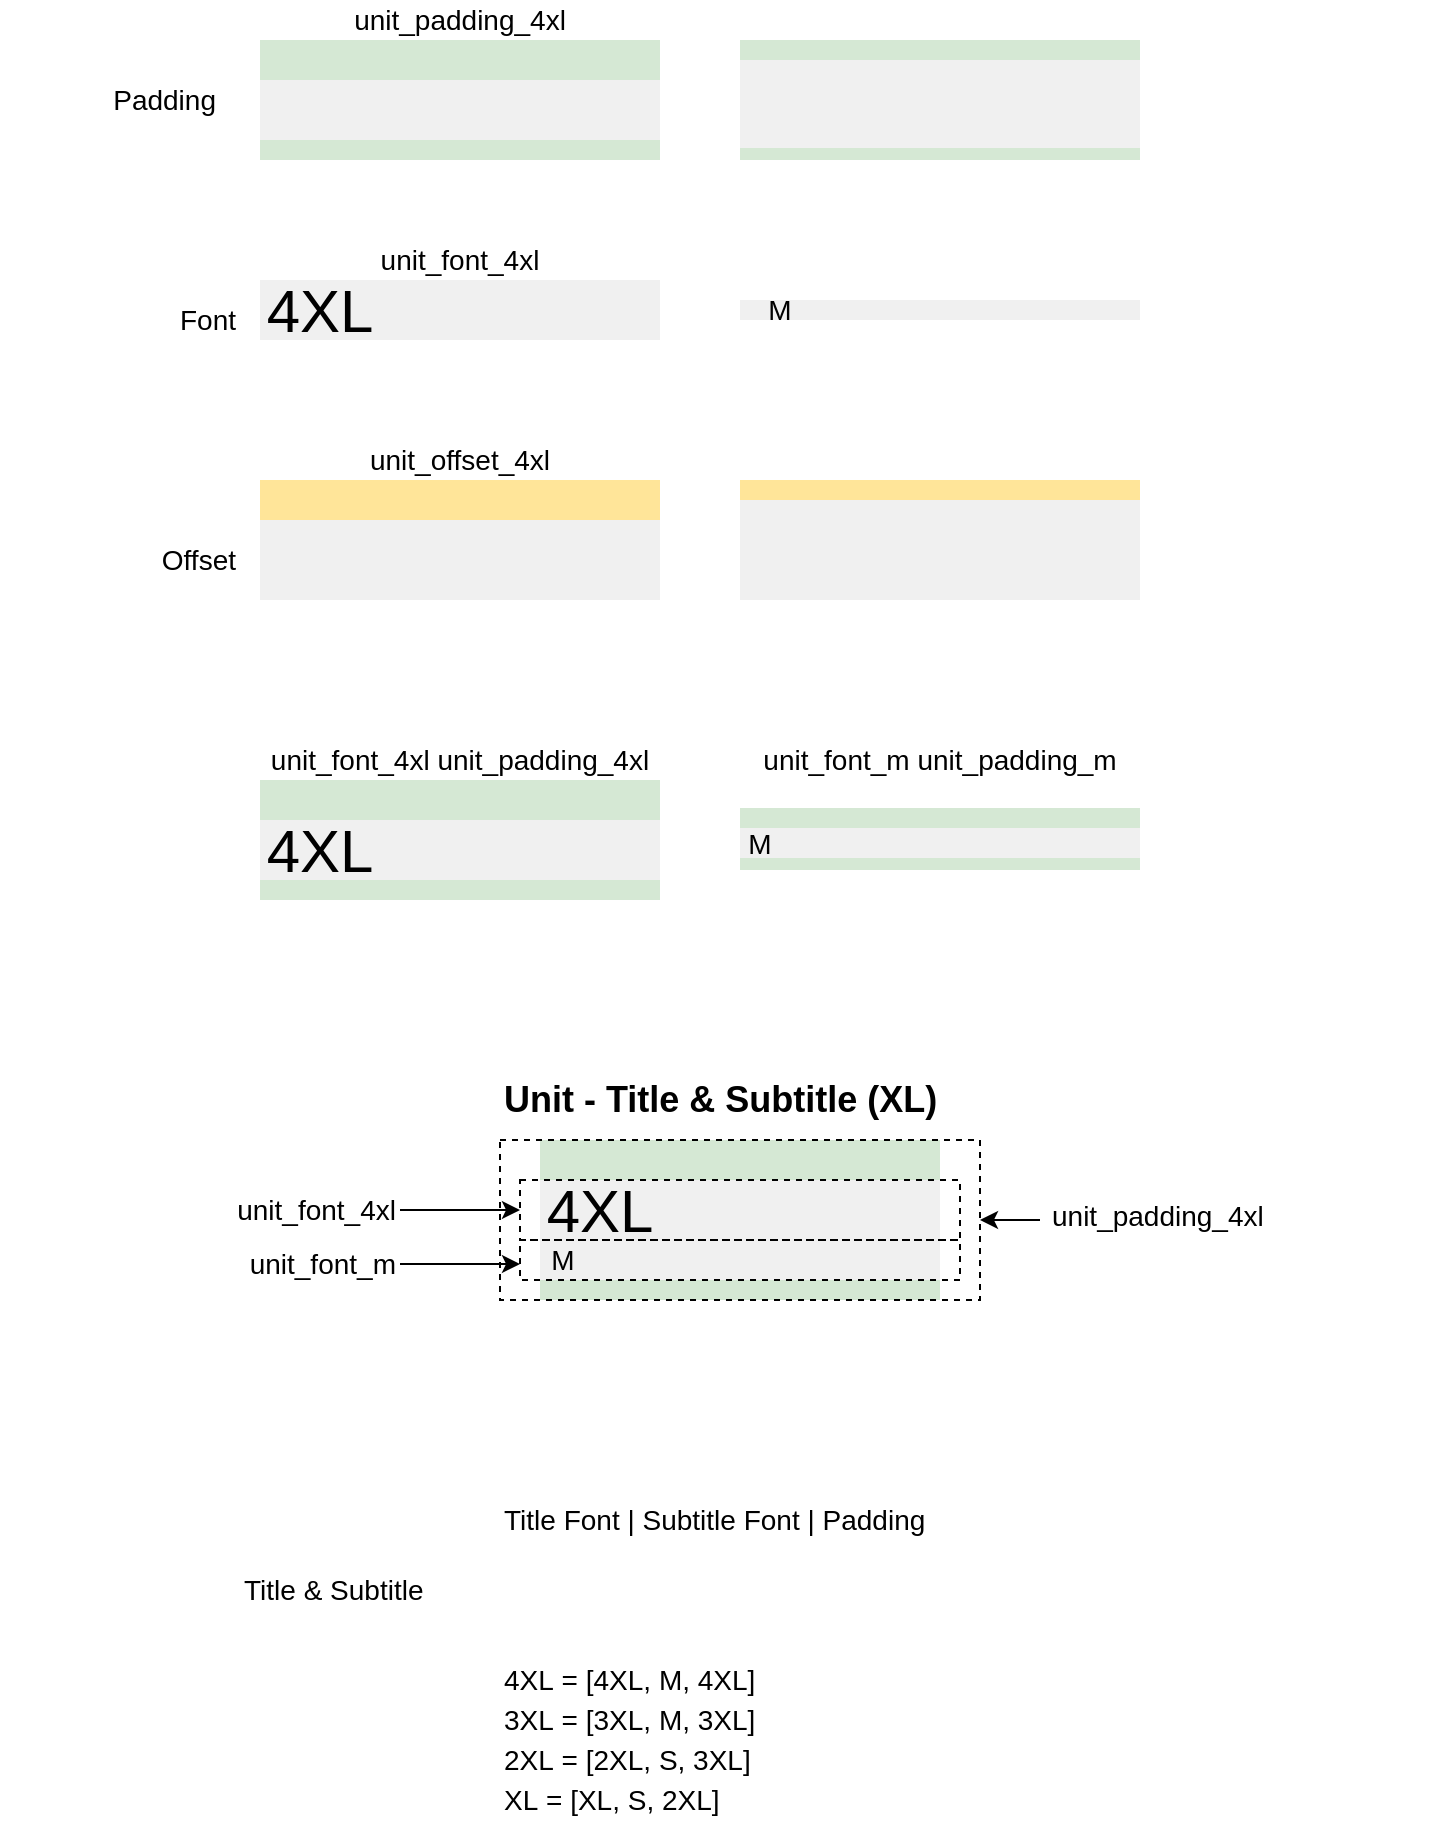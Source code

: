 <mxfile version="10.6.3" type="github"><diagram id="ostWCCcpB4mAmMlxNXDX" name="Page-1"><mxGraphModel dx="1717" dy="596" grid="1" gridSize="10" guides="1" tooltips="1" connect="1" arrows="1" fold="1" page="1" pageScale="1" pageWidth="827" pageHeight="1169" math="0" shadow="0"><root><mxCell id="0"/><mxCell id="1" parent="0"/><mxCell id="3q9eejfZoFnrV0pvOHxL-1" value="" style="rounded=0;whiteSpace=wrap;html=1;strokeColor=none;fillColor=#F0F0F0;" vertex="1" parent="1"><mxGeometry x="80" y="120" width="200" height="60" as="geometry"/></mxCell><mxCell id="3q9eejfZoFnrV0pvOHxL-2" value="" style="rounded=0;whiteSpace=wrap;html=1;strokeColor=none;fillColor=#D5E8D4;" vertex="1" parent="1"><mxGeometry x="80" y="120" width="200" height="20" as="geometry"/></mxCell><mxCell id="3q9eejfZoFnrV0pvOHxL-3" value="" style="rounded=0;whiteSpace=wrap;html=1;strokeColor=none;fillColor=#D5E8D4;" vertex="1" parent="1"><mxGeometry x="80" y="170" width="200" height="10" as="geometry"/></mxCell><mxCell id="3q9eejfZoFnrV0pvOHxL-4" value="" style="rounded=0;whiteSpace=wrap;html=1;strokeColor=none;gradientColor=none;fillColor=#F0F0F0;" vertex="1" parent="1"><mxGeometry x="320" y="120" width="200" height="60" as="geometry"/></mxCell><mxCell id="3q9eejfZoFnrV0pvOHxL-5" value="" style="rounded=0;whiteSpace=wrap;html=1;strokeColor=none;fillColor=#D5E8D4;" vertex="1" parent="1"><mxGeometry x="320" y="120" width="200" height="10" as="geometry"/></mxCell><mxCell id="3q9eejfZoFnrV0pvOHxL-6" value="" style="rounded=0;whiteSpace=wrap;html=1;strokeColor=none;fillColor=#D5E8D4;" vertex="1" parent="1"><mxGeometry x="320" y="174" width="200" height="6" as="geometry"/></mxCell><mxCell id="3q9eejfZoFnrV0pvOHxL-9" value="" style="rounded=0;whiteSpace=wrap;html=1;strokeColor=none;fillColor=#F0F0F0;" vertex="1" parent="1"><mxGeometry x="80" y="490" width="200" height="60" as="geometry"/></mxCell><mxCell id="3q9eejfZoFnrV0pvOHxL-10" value="" style="rounded=0;whiteSpace=wrap;html=1;strokeColor=none;fillColor=#D5E8D4;" vertex="1" parent="1"><mxGeometry x="80" y="490" width="200" height="20" as="geometry"/></mxCell><mxCell id="3q9eejfZoFnrV0pvOHxL-11" value="" style="rounded=0;whiteSpace=wrap;html=1;strokeColor=none;fillColor=#D5E8D4;" vertex="1" parent="1"><mxGeometry x="80" y="540" width="200" height="10" as="geometry"/></mxCell><mxCell id="3q9eejfZoFnrV0pvOHxL-13" value="" style="rounded=0;whiteSpace=wrap;html=1;strokeColor=none;fillColor=#F0F0F0;" vertex="1" parent="1"><mxGeometry x="80" y="240" width="200" height="30" as="geometry"/></mxCell><mxCell id="3q9eejfZoFnrV0pvOHxL-16" value="4XL" style="text;html=1;strokeColor=none;fillColor=none;align=center;verticalAlign=middle;whiteSpace=wrap;rounded=0;fontSize=30;" vertex="1" parent="1"><mxGeometry x="90" y="245" width="40" height="20" as="geometry"/></mxCell><mxCell id="3q9eejfZoFnrV0pvOHxL-17" value="4XL" style="text;html=1;strokeColor=none;fillColor=none;align=center;verticalAlign=middle;whiteSpace=wrap;rounded=0;fontSize=30;" vertex="1" parent="1"><mxGeometry x="90" y="515" width="40" height="20" as="geometry"/></mxCell><mxCell id="3q9eejfZoFnrV0pvOHxL-18" value="" style="rounded=0;whiteSpace=wrap;html=1;strokeColor=none;fillColor=#F0F0F0;" vertex="1" parent="1"><mxGeometry x="320" y="510" width="200" height="25" as="geometry"/></mxCell><mxCell id="3q9eejfZoFnrV0pvOHxL-21" value="" style="rounded=0;whiteSpace=wrap;html=1;strokeColor=none;fillColor=#F0F0F0;" vertex="1" parent="1"><mxGeometry x="320" y="250" width="200" height="10" as="geometry"/></mxCell><mxCell id="3q9eejfZoFnrV0pvOHxL-22" value="M" style="text;html=1;strokeColor=none;fillColor=none;align=center;verticalAlign=middle;whiteSpace=wrap;rounded=0;fontSize=14;" vertex="1" parent="1"><mxGeometry x="320" y="245" width="40" height="20" as="geometry"/></mxCell><mxCell id="3q9eejfZoFnrV0pvOHxL-26" value="" style="rounded=0;whiteSpace=wrap;html=1;strokeColor=none;fillColor=#D5E8D4;" vertex="1" parent="1"><mxGeometry x="320" y="504" width="200" height="10" as="geometry"/></mxCell><mxCell id="3q9eejfZoFnrV0pvOHxL-27" value="" style="rounded=0;whiteSpace=wrap;html=1;strokeColor=none;fillColor=#D5E8D4;" vertex="1" parent="1"><mxGeometry x="320" y="529" width="200" height="6" as="geometry"/></mxCell><mxCell id="3q9eejfZoFnrV0pvOHxL-28" value="M" style="text;html=1;strokeColor=none;fillColor=none;align=center;verticalAlign=middle;whiteSpace=wrap;rounded=0;fontSize=14;" vertex="1" parent="1"><mxGeometry x="320" y="512" width="20" height="20" as="geometry"/></mxCell><mxCell id="3q9eejfZoFnrV0pvOHxL-29" value="" style="rounded=0;whiteSpace=wrap;html=1;strokeColor=none;fillColor=#F0F0F0;" vertex="1" parent="1"><mxGeometry x="80" y="340" width="200" height="60" as="geometry"/></mxCell><mxCell id="3q9eejfZoFnrV0pvOHxL-30" value="" style="rounded=0;whiteSpace=wrap;html=1;strokeColor=none;fillColor=#FFE599;" vertex="1" parent="1"><mxGeometry x="80" y="340" width="200" height="20" as="geometry"/></mxCell><mxCell id="3q9eejfZoFnrV0pvOHxL-32" value="" style="rounded=0;whiteSpace=wrap;html=1;strokeColor=none;gradientColor=none;fillColor=#F0F0F0;" vertex="1" parent="1"><mxGeometry x="320" y="340" width="200" height="60" as="geometry"/></mxCell><mxCell id="3q9eejfZoFnrV0pvOHxL-33" value="" style="rounded=0;whiteSpace=wrap;html=1;strokeColor=none;fillColor=#FFE599;" vertex="1" parent="1"><mxGeometry x="320" y="340" width="200" height="10" as="geometry"/></mxCell><mxCell id="3q9eejfZoFnrV0pvOHxL-35" value="Padding" style="text;html=1;strokeColor=none;fillColor=none;align=right;verticalAlign=middle;whiteSpace=wrap;rounded=0;fontSize=14;" vertex="1" parent="1"><mxGeometry x="-50" y="140" width="110" height="20" as="geometry"/></mxCell><mxCell id="3q9eejfZoFnrV0pvOHxL-36" value="Font" style="text;html=1;strokeColor=none;fillColor=none;align=right;verticalAlign=middle;whiteSpace=wrap;rounded=0;fontSize=14;" vertex="1" parent="1"><mxGeometry x="-40" y="250" width="110" height="20" as="geometry"/></mxCell><mxCell id="3q9eejfZoFnrV0pvOHxL-37" value="Offset" style="text;html=1;strokeColor=none;fillColor=none;align=right;verticalAlign=middle;whiteSpace=wrap;rounded=0;fontSize=14;" vertex="1" parent="1"><mxGeometry x="-40" y="370" width="110" height="20" as="geometry"/></mxCell><mxCell id="3q9eejfZoFnrV0pvOHxL-38" value="" style="rounded=0;whiteSpace=wrap;html=1;strokeColor=none;fillColor=#F0F0F0;" vertex="1" parent="1"><mxGeometry x="220" y="670" width="200" height="80" as="geometry"/></mxCell><mxCell id="3q9eejfZoFnrV0pvOHxL-39" value="" style="rounded=0;whiteSpace=wrap;html=1;strokeColor=none;fillColor=#D5E8D4;" vertex="1" parent="1"><mxGeometry x="220" y="670" width="200" height="20" as="geometry"/></mxCell><mxCell id="3q9eejfZoFnrV0pvOHxL-40" value="" style="rounded=0;whiteSpace=wrap;html=1;strokeColor=none;fillColor=#D5E8D4;" vertex="1" parent="1"><mxGeometry x="220" y="740" width="200" height="10" as="geometry"/></mxCell><mxCell id="3q9eejfZoFnrV0pvOHxL-41" value="4XL" style="text;html=1;strokeColor=none;fillColor=none;align=center;verticalAlign=middle;whiteSpace=wrap;rounded=0;fontSize=30;" vertex="1" parent="1"><mxGeometry x="230" y="695" width="40" height="20" as="geometry"/></mxCell><mxCell id="3q9eejfZoFnrV0pvOHxL-42" value="M" style="text;html=1;strokeColor=none;fillColor=none;align=center;verticalAlign=middle;whiteSpace=wrap;rounded=0;fontSize=14;" vertex="1" parent="1"><mxGeometry x="223" y="720" width="17" height="20" as="geometry"/></mxCell><mxCell id="3q9eejfZoFnrV0pvOHxL-43" value="unit_offset_4xl" style="text;html=1;strokeColor=none;fillColor=none;align=center;verticalAlign=middle;whiteSpace=wrap;rounded=0;fontSize=14;" vertex="1" parent="1"><mxGeometry x="80" y="320" width="200" height="20" as="geometry"/></mxCell><mxCell id="3q9eejfZoFnrV0pvOHxL-44" value="unit_font_4xl" style="text;html=1;strokeColor=none;fillColor=none;align=center;verticalAlign=middle;whiteSpace=wrap;rounded=0;fontSize=14;" vertex="1" parent="1"><mxGeometry x="80" y="220" width="200" height="20" as="geometry"/></mxCell><mxCell id="3q9eejfZoFnrV0pvOHxL-45" value="unit_padding_4xl" style="text;html=1;strokeColor=none;fillColor=none;align=center;verticalAlign=middle;whiteSpace=wrap;rounded=0;fontSize=14;" vertex="1" parent="1"><mxGeometry x="80" y="100" width="200" height="20" as="geometry"/></mxCell><mxCell id="3q9eejfZoFnrV0pvOHxL-47" value="unit_font_4xl unit_padding_4xl" style="text;html=1;strokeColor=none;fillColor=none;align=center;verticalAlign=middle;whiteSpace=wrap;rounded=0;fontSize=14;" vertex="1" parent="1"><mxGeometry x="80" y="470" width="200" height="20" as="geometry"/></mxCell><mxCell id="3q9eejfZoFnrV0pvOHxL-48" value="unit_font_m unit_padding_m" style="text;html=1;strokeColor=none;fillColor=none;align=center;verticalAlign=middle;whiteSpace=wrap;rounded=0;fontSize=14;" vertex="1" parent="1"><mxGeometry x="320" y="470" width="200" height="20" as="geometry"/></mxCell><mxCell id="3q9eejfZoFnrV0pvOHxL-52" value="unit_font_4xl" style="text;html=1;strokeColor=none;fillColor=none;align=right;verticalAlign=middle;whiteSpace=wrap;rounded=0;fontSize=14;" vertex="1" parent="1"><mxGeometry x="-50" y="695" width="200" height="20" as="geometry"/></mxCell><mxCell id="3q9eejfZoFnrV0pvOHxL-53" value="" style="endArrow=classic;html=1;fontSize=14;exitX=1;exitY=0.5;exitDx=0;exitDy=0;" edge="1" parent="1" source="3q9eejfZoFnrV0pvOHxL-52"><mxGeometry width="50" height="50" relative="1" as="geometry"><mxPoint x="150" y="690" as="sourcePoint"/><mxPoint x="210.0" y="705" as="targetPoint"/></mxGeometry></mxCell><mxCell id="3q9eejfZoFnrV0pvOHxL-54" value="" style="rounded=0;whiteSpace=wrap;html=1;strokeColor=#000000;fillColor=none;gradientColor=none;fontSize=14;align=right;dashed=1;" vertex="1" parent="1"><mxGeometry x="210" y="690" width="220" height="30" as="geometry"/></mxCell><mxCell id="3q9eejfZoFnrV0pvOHxL-55" value="unit_font_m" style="text;html=1;strokeColor=none;fillColor=none;align=right;verticalAlign=middle;whiteSpace=wrap;rounded=0;fontSize=14;" vertex="1" parent="1"><mxGeometry x="-50" y="722" width="200" height="20" as="geometry"/></mxCell><mxCell id="3q9eejfZoFnrV0pvOHxL-56" value="" style="endArrow=classic;html=1;fontSize=14;exitX=1;exitY=0.5;exitDx=0;exitDy=0;" edge="1" parent="1" source="3q9eejfZoFnrV0pvOHxL-55"><mxGeometry width="50" height="50" relative="1" as="geometry"><mxPoint x="150" y="717" as="sourcePoint"/><mxPoint x="210.0" y="732" as="targetPoint"/></mxGeometry></mxCell><mxCell id="3q9eejfZoFnrV0pvOHxL-57" value="" style="rounded=0;whiteSpace=wrap;html=1;strokeColor=#000000;fillColor=none;gradientColor=none;fontSize=14;align=right;dashed=1;" vertex="1" parent="1"><mxGeometry x="210" y="720" width="220" height="20" as="geometry"/></mxCell><mxCell id="3q9eejfZoFnrV0pvOHxL-59" value="" style="rounded=0;whiteSpace=wrap;html=1;strokeColor=#000000;fillColor=none;gradientColor=none;fontSize=14;align=right;dashed=1;" vertex="1" parent="1"><mxGeometry x="200" y="670" width="240" height="80" as="geometry"/></mxCell><mxCell id="3q9eejfZoFnrV0pvOHxL-60" value="unit_padding_4xl" style="text;html=1;strokeColor=none;fillColor=none;align=left;verticalAlign=middle;whiteSpace=wrap;rounded=0;fontSize=14;" vertex="1" parent="1"><mxGeometry x="474" y="698" width="200" height="20" as="geometry"/></mxCell><mxCell id="3q9eejfZoFnrV0pvOHxL-62" value="" style="endArrow=classic;html=1;fontSize=14;entryX=1;entryY=0.5;entryDx=0;entryDy=0;" edge="1" parent="1" target="3q9eejfZoFnrV0pvOHxL-59"><mxGeometry width="50" height="50" relative="1" as="geometry"><mxPoint x="470" y="710" as="sourcePoint"/><mxPoint x="220.0" y="715" as="targetPoint"/></mxGeometry></mxCell><mxCell id="3q9eejfZoFnrV0pvOHxL-63" value="Unit - Title &amp;amp; Subtitle (XL)" style="text;html=1;strokeColor=none;fillColor=none;align=left;verticalAlign=middle;whiteSpace=wrap;rounded=0;dashed=1;fontSize=18;fontStyle=1" vertex="1" parent="1"><mxGeometry x="200" y="640" width="240" height="20" as="geometry"/></mxCell><mxCell id="3q9eejfZoFnrV0pvOHxL-64" value="Title &amp; Subtitle" style="text;html=1;fontSize=14;" vertex="1" parent="1"><mxGeometry x="70" y="880" width="120" height="30" as="geometry"/></mxCell><mxCell id="3q9eejfZoFnrV0pvOHxL-65" value="&lt;span&gt;Title Font&amp;nbsp;&lt;/span&gt;| Subtitle Font&amp;nbsp;| Padding" style="text;html=1;strokeColor=none;fillColor=none;align=left;verticalAlign=middle;whiteSpace=wrap;rounded=0;dashed=1;fontSize=14;" vertex="1" parent="1"><mxGeometry x="200" y="850" width="380" height="20" as="geometry"/></mxCell><mxCell id="3q9eejfZoFnrV0pvOHxL-66" value="4XL&amp;nbsp;= [4XL, M, 4XL]" style="text;html=1;strokeColor=none;fillColor=none;align=left;verticalAlign=middle;whiteSpace=wrap;rounded=0;dashed=1;fontSize=14;" vertex="1" parent="1"><mxGeometry x="200" y="930" width="380" height="20" as="geometry"/></mxCell><mxCell id="3q9eejfZoFnrV0pvOHxL-67" value="3XL&amp;nbsp;= [3XL, M, 3XL]" style="text;html=1;strokeColor=none;fillColor=none;align=left;verticalAlign=middle;whiteSpace=wrap;rounded=0;dashed=1;fontSize=14;" vertex="1" parent="1"><mxGeometry x="200" y="950" width="380" height="20" as="geometry"/></mxCell><mxCell id="3q9eejfZoFnrV0pvOHxL-68" value="2XL&amp;nbsp;= [2XL, S, 3XL]" style="text;html=1;strokeColor=none;fillColor=none;align=left;verticalAlign=middle;whiteSpace=wrap;rounded=0;dashed=1;fontSize=14;" vertex="1" parent="1"><mxGeometry x="200" y="970" width="380" height="20" as="geometry"/></mxCell><mxCell id="3q9eejfZoFnrV0pvOHxL-69" value="XL&amp;nbsp;= [XL, S, 2XL]" style="text;html=1;strokeColor=none;fillColor=none;align=left;verticalAlign=middle;whiteSpace=wrap;rounded=0;dashed=1;fontSize=14;" vertex="1" parent="1"><mxGeometry x="200" y="990" width="380" height="20" as="geometry"/></mxCell></root></mxGraphModel></diagram></mxfile>